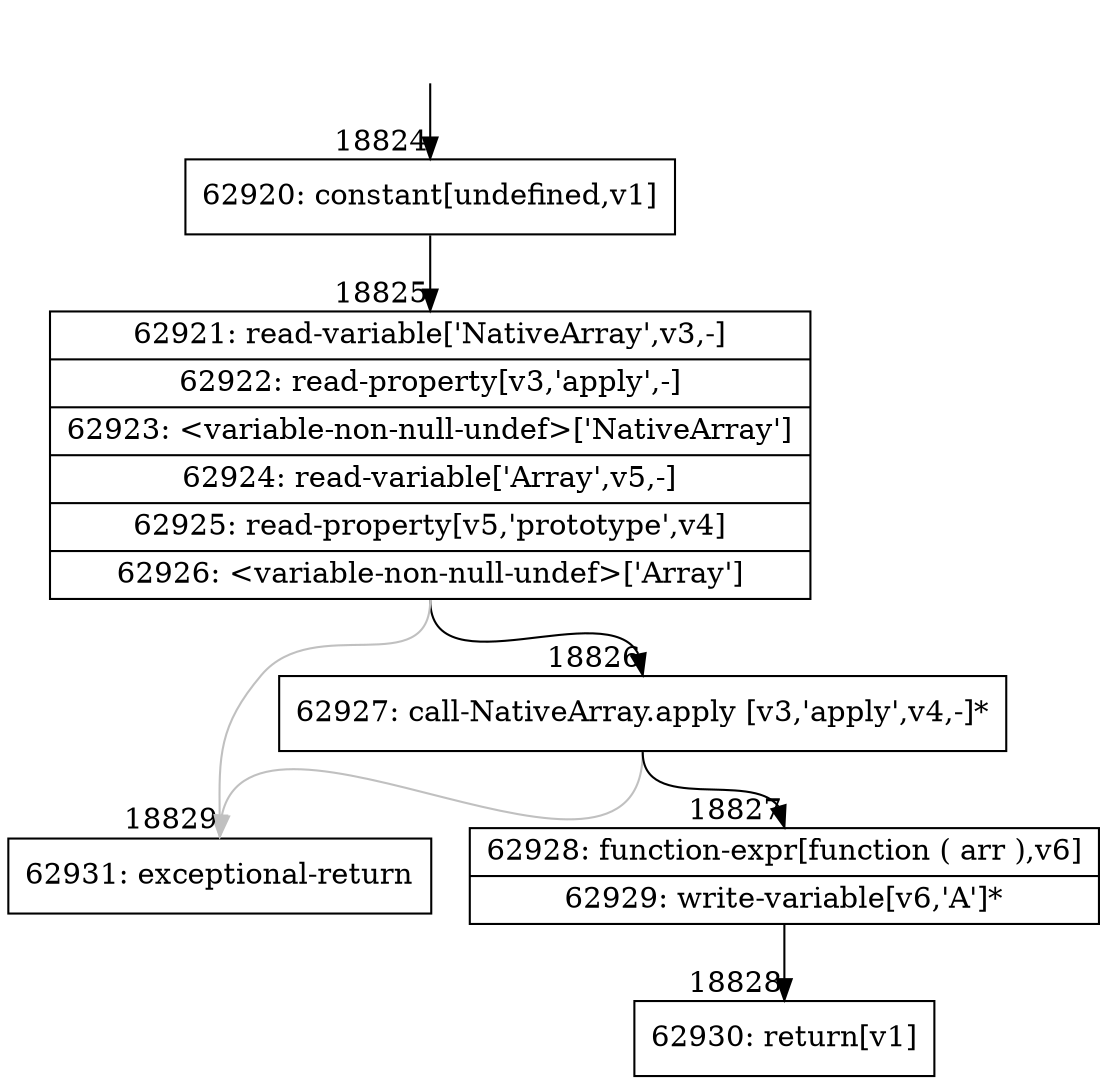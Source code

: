 digraph {
rankdir="TD"
BB_entry1622[shape=none,label=""];
BB_entry1622 -> BB18824 [tailport=s, headport=n, headlabel="    18824"]
BB18824 [shape=record label="{62920: constant[undefined,v1]}" ] 
BB18824 -> BB18825 [tailport=s, headport=n, headlabel="      18825"]
BB18825 [shape=record label="{62921: read-variable['NativeArray',v3,-]|62922: read-property[v3,'apply',-]|62923: \<variable-non-null-undef\>['NativeArray']|62924: read-variable['Array',v5,-]|62925: read-property[v5,'prototype',v4]|62926: \<variable-non-null-undef\>['Array']}" ] 
BB18825 -> BB18826 [tailport=s, headport=n, headlabel="      18826"]
BB18825 -> BB18829 [tailport=s, headport=n, color=gray, headlabel="      18829"]
BB18826 [shape=record label="{62927: call-NativeArray.apply [v3,'apply',v4,-]*}" ] 
BB18826 -> BB18827 [tailport=s, headport=n, headlabel="      18827"]
BB18826 -> BB18829 [tailport=s, headport=n, color=gray]
BB18827 [shape=record label="{62928: function-expr[function ( arr ),v6]|62929: write-variable[v6,'A']*}" ] 
BB18827 -> BB18828 [tailport=s, headport=n, headlabel="      18828"]
BB18828 [shape=record label="{62930: return[v1]}" ] 
BB18829 [shape=record label="{62931: exceptional-return}" ] 
//#$~ 35178
}
